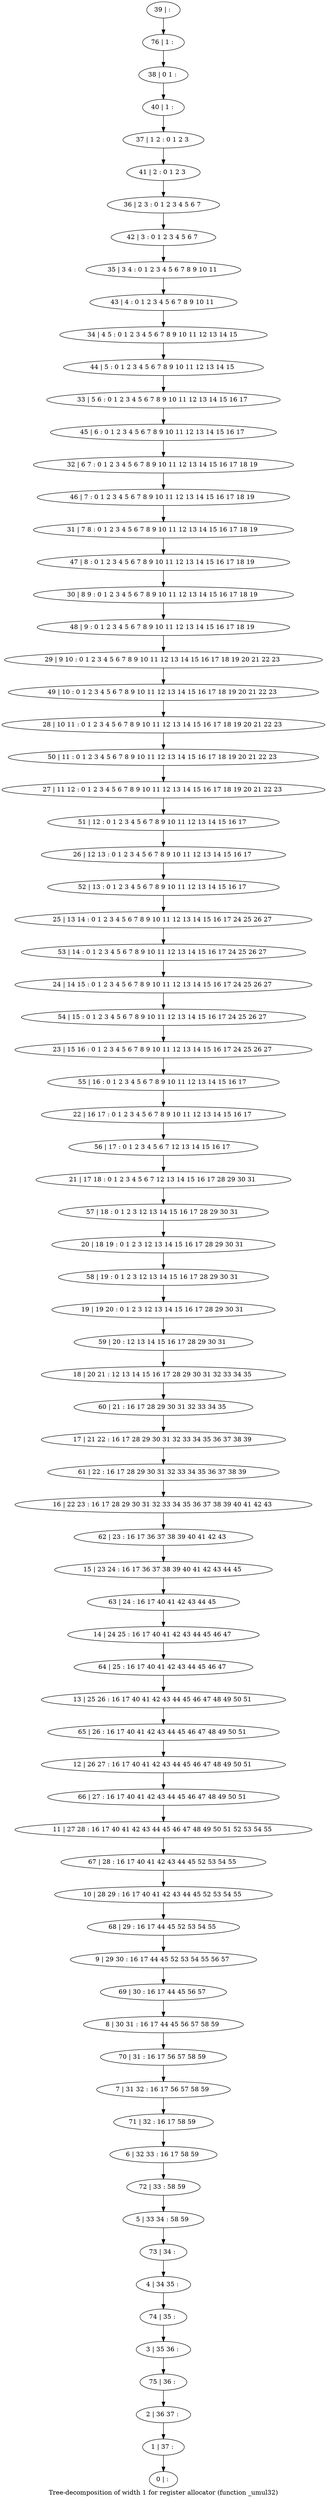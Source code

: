 digraph G {
graph [label="Tree-decomposition of width 1 for register allocator (function _umul32)"]
0[label="0 | : "];
1[label="1 | 37 : "];
2[label="2 | 36 37 : "];
3[label="3 | 35 36 : "];
4[label="4 | 34 35 : "];
5[label="5 | 33 34 : 58 59 "];
6[label="6 | 32 33 : 16 17 58 59 "];
7[label="7 | 31 32 : 16 17 56 57 58 59 "];
8[label="8 | 30 31 : 16 17 44 45 56 57 58 59 "];
9[label="9 | 29 30 : 16 17 44 45 52 53 54 55 56 57 "];
10[label="10 | 28 29 : 16 17 40 41 42 43 44 45 52 53 54 55 "];
11[label="11 | 27 28 : 16 17 40 41 42 43 44 45 46 47 48 49 50 51 52 53 54 55 "];
12[label="12 | 26 27 : 16 17 40 41 42 43 44 45 46 47 48 49 50 51 "];
13[label="13 | 25 26 : 16 17 40 41 42 43 44 45 46 47 48 49 50 51 "];
14[label="14 | 24 25 : 16 17 40 41 42 43 44 45 46 47 "];
15[label="15 | 23 24 : 16 17 36 37 38 39 40 41 42 43 44 45 "];
16[label="16 | 22 23 : 16 17 28 29 30 31 32 33 34 35 36 37 38 39 40 41 42 43 "];
17[label="17 | 21 22 : 16 17 28 29 30 31 32 33 34 35 36 37 38 39 "];
18[label="18 | 20 21 : 12 13 14 15 16 17 28 29 30 31 32 33 34 35 "];
19[label="19 | 19 20 : 0 1 2 3 12 13 14 15 16 17 28 29 30 31 "];
20[label="20 | 18 19 : 0 1 2 3 12 13 14 15 16 17 28 29 30 31 "];
21[label="21 | 17 18 : 0 1 2 3 4 5 6 7 12 13 14 15 16 17 28 29 30 31 "];
22[label="22 | 16 17 : 0 1 2 3 4 5 6 7 8 9 10 11 12 13 14 15 16 17 "];
23[label="23 | 15 16 : 0 1 2 3 4 5 6 7 8 9 10 11 12 13 14 15 16 17 24 25 26 27 "];
24[label="24 | 14 15 : 0 1 2 3 4 5 6 7 8 9 10 11 12 13 14 15 16 17 24 25 26 27 "];
25[label="25 | 13 14 : 0 1 2 3 4 5 6 7 8 9 10 11 12 13 14 15 16 17 24 25 26 27 "];
26[label="26 | 12 13 : 0 1 2 3 4 5 6 7 8 9 10 11 12 13 14 15 16 17 "];
27[label="27 | 11 12 : 0 1 2 3 4 5 6 7 8 9 10 11 12 13 14 15 16 17 18 19 20 21 22 23 "];
28[label="28 | 10 11 : 0 1 2 3 4 5 6 7 8 9 10 11 12 13 14 15 16 17 18 19 20 21 22 23 "];
29[label="29 | 9 10 : 0 1 2 3 4 5 6 7 8 9 10 11 12 13 14 15 16 17 18 19 20 21 22 23 "];
30[label="30 | 8 9 : 0 1 2 3 4 5 6 7 8 9 10 11 12 13 14 15 16 17 18 19 "];
31[label="31 | 7 8 : 0 1 2 3 4 5 6 7 8 9 10 11 12 13 14 15 16 17 18 19 "];
32[label="32 | 6 7 : 0 1 2 3 4 5 6 7 8 9 10 11 12 13 14 15 16 17 18 19 "];
33[label="33 | 5 6 : 0 1 2 3 4 5 6 7 8 9 10 11 12 13 14 15 16 17 "];
34[label="34 | 4 5 : 0 1 2 3 4 5 6 7 8 9 10 11 12 13 14 15 "];
35[label="35 | 3 4 : 0 1 2 3 4 5 6 7 8 9 10 11 "];
36[label="36 | 2 3 : 0 1 2 3 4 5 6 7 "];
37[label="37 | 1 2 : 0 1 2 3 "];
38[label="38 | 0 1 : "];
39[label="39 | : "];
40[label="40 | 1 : "];
41[label="41 | 2 : 0 1 2 3 "];
42[label="42 | 3 : 0 1 2 3 4 5 6 7 "];
43[label="43 | 4 : 0 1 2 3 4 5 6 7 8 9 10 11 "];
44[label="44 | 5 : 0 1 2 3 4 5 6 7 8 9 10 11 12 13 14 15 "];
45[label="45 | 6 : 0 1 2 3 4 5 6 7 8 9 10 11 12 13 14 15 16 17 "];
46[label="46 | 7 : 0 1 2 3 4 5 6 7 8 9 10 11 12 13 14 15 16 17 18 19 "];
47[label="47 | 8 : 0 1 2 3 4 5 6 7 8 9 10 11 12 13 14 15 16 17 18 19 "];
48[label="48 | 9 : 0 1 2 3 4 5 6 7 8 9 10 11 12 13 14 15 16 17 18 19 "];
49[label="49 | 10 : 0 1 2 3 4 5 6 7 8 9 10 11 12 13 14 15 16 17 18 19 20 21 22 23 "];
50[label="50 | 11 : 0 1 2 3 4 5 6 7 8 9 10 11 12 13 14 15 16 17 18 19 20 21 22 23 "];
51[label="51 | 12 : 0 1 2 3 4 5 6 7 8 9 10 11 12 13 14 15 16 17 "];
52[label="52 | 13 : 0 1 2 3 4 5 6 7 8 9 10 11 12 13 14 15 16 17 "];
53[label="53 | 14 : 0 1 2 3 4 5 6 7 8 9 10 11 12 13 14 15 16 17 24 25 26 27 "];
54[label="54 | 15 : 0 1 2 3 4 5 6 7 8 9 10 11 12 13 14 15 16 17 24 25 26 27 "];
55[label="55 | 16 : 0 1 2 3 4 5 6 7 8 9 10 11 12 13 14 15 16 17 "];
56[label="56 | 17 : 0 1 2 3 4 5 6 7 12 13 14 15 16 17 "];
57[label="57 | 18 : 0 1 2 3 12 13 14 15 16 17 28 29 30 31 "];
58[label="58 | 19 : 0 1 2 3 12 13 14 15 16 17 28 29 30 31 "];
59[label="59 | 20 : 12 13 14 15 16 17 28 29 30 31 "];
60[label="60 | 21 : 16 17 28 29 30 31 32 33 34 35 "];
61[label="61 | 22 : 16 17 28 29 30 31 32 33 34 35 36 37 38 39 "];
62[label="62 | 23 : 16 17 36 37 38 39 40 41 42 43 "];
63[label="63 | 24 : 16 17 40 41 42 43 44 45 "];
64[label="64 | 25 : 16 17 40 41 42 43 44 45 46 47 "];
65[label="65 | 26 : 16 17 40 41 42 43 44 45 46 47 48 49 50 51 "];
66[label="66 | 27 : 16 17 40 41 42 43 44 45 46 47 48 49 50 51 "];
67[label="67 | 28 : 16 17 40 41 42 43 44 45 52 53 54 55 "];
68[label="68 | 29 : 16 17 44 45 52 53 54 55 "];
69[label="69 | 30 : 16 17 44 45 56 57 "];
70[label="70 | 31 : 16 17 56 57 58 59 "];
71[label="71 | 32 : 16 17 58 59 "];
72[label="72 | 33 : 58 59 "];
73[label="73 | 34 : "];
74[label="74 | 35 : "];
75[label="75 | 36 : "];
76[label="76 | 1 : "];
39->76 ;
76->38 ;
38->40 ;
40->37 ;
37->41 ;
41->36 ;
36->42 ;
42->35 ;
35->43 ;
43->34 ;
34->44 ;
44->33 ;
33->45 ;
45->32 ;
32->46 ;
46->31 ;
31->47 ;
47->30 ;
30->48 ;
48->29 ;
29->49 ;
49->28 ;
28->50 ;
50->27 ;
27->51 ;
51->26 ;
26->52 ;
52->25 ;
25->53 ;
53->24 ;
24->54 ;
54->23 ;
23->55 ;
55->22 ;
22->56 ;
56->21 ;
21->57 ;
57->20 ;
20->58 ;
58->19 ;
19->59 ;
59->18 ;
18->60 ;
60->17 ;
17->61 ;
61->16 ;
16->62 ;
62->15 ;
15->63 ;
63->14 ;
14->64 ;
64->13 ;
13->65 ;
65->12 ;
12->66 ;
66->11 ;
11->67 ;
67->10 ;
10->68 ;
68->9 ;
9->69 ;
69->8 ;
8->70 ;
70->7 ;
7->71 ;
71->6 ;
6->72 ;
72->5 ;
5->73 ;
73->4 ;
4->74 ;
74->3 ;
3->75 ;
75->2 ;
2->1 ;
1->0 ;
}
